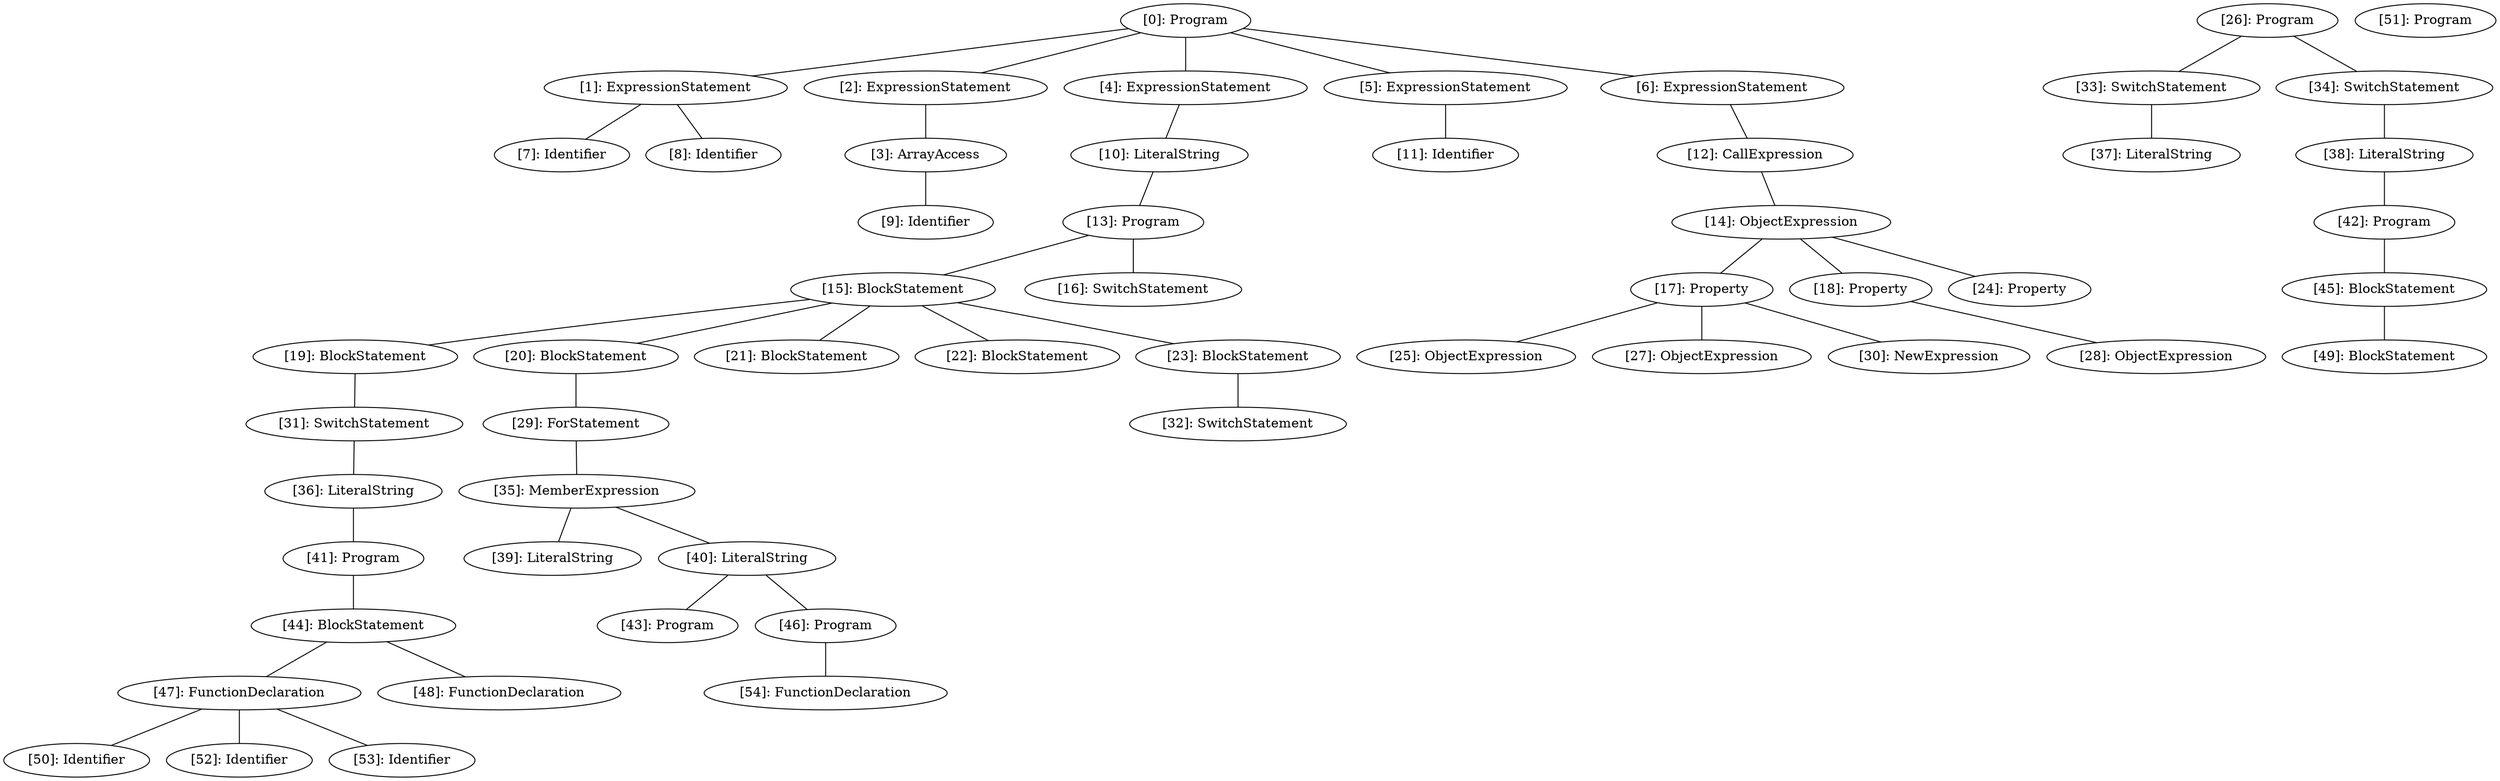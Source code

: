 // Result
graph {
	0 [label="[0]: Program"]
	1 [label="[1]: ExpressionStatement"]
	2 [label="[2]: ExpressionStatement"]
	3 [label="[3]: ArrayAccess"]
	4 [label="[4]: ExpressionStatement"]
	5 [label="[5]: ExpressionStatement"]
	6 [label="[6]: ExpressionStatement"]
	7 [label="[7]: Identifier"]
	8 [label="[8]: Identifier"]
	9 [label="[9]: Identifier"]
	10 [label="[10]: LiteralString"]
	11 [label="[11]: Identifier"]
	12 [label="[12]: CallExpression"]
	13 [label="[13]: Program"]
	14 [label="[14]: ObjectExpression"]
	15 [label="[15]: BlockStatement"]
	16 [label="[16]: SwitchStatement"]
	17 [label="[17]: Property"]
	18 [label="[18]: Property"]
	19 [label="[19]: BlockStatement"]
	20 [label="[20]: BlockStatement"]
	21 [label="[21]: BlockStatement"]
	22 [label="[22]: BlockStatement"]
	23 [label="[23]: BlockStatement"]
	24 [label="[24]: Property"]
	25 [label="[25]: ObjectExpression"]
	26 [label="[26]: Program"]
	27 [label="[27]: ObjectExpression"]
	28 [label="[28]: ObjectExpression"]
	29 [label="[29]: ForStatement"]
	30 [label="[30]: NewExpression"]
	31 [label="[31]: SwitchStatement"]
	32 [label="[32]: SwitchStatement"]
	33 [label="[33]: SwitchStatement"]
	34 [label="[34]: SwitchStatement"]
	35 [label="[35]: MemberExpression"]
	36 [label="[36]: LiteralString"]
	37 [label="[37]: LiteralString"]
	38 [label="[38]: LiteralString"]
	39 [label="[39]: LiteralString"]
	40 [label="[40]: LiteralString"]
	41 [label="[41]: Program"]
	42 [label="[42]: Program"]
	43 [label="[43]: Program"]
	44 [label="[44]: BlockStatement"]
	45 [label="[45]: BlockStatement"]
	46 [label="[46]: Program"]
	47 [label="[47]: FunctionDeclaration"]
	48 [label="[48]: FunctionDeclaration"]
	49 [label="[49]: BlockStatement"]
	50 [label="[50]: Identifier"]
	51 [label="[51]: Program"]
	52 [label="[52]: Identifier"]
	53 [label="[53]: Identifier"]
	54 [label="[54]: FunctionDeclaration"]
	0 -- 1
	0 -- 2
	0 -- 4
	0 -- 5
	0 -- 6
	1 -- 7
	1 -- 8
	2 -- 3
	3 -- 9
	4 -- 10
	5 -- 11
	6 -- 12
	10 -- 13
	12 -- 14
	13 -- 15
	13 -- 16
	14 -- 17
	14 -- 18
	14 -- 24
	15 -- 19
	15 -- 20
	15 -- 21
	15 -- 22
	15 -- 23
	17 -- 25
	17 -- 27
	17 -- 30
	18 -- 28
	19 -- 31
	20 -- 29
	23 -- 32
	26 -- 33
	26 -- 34
	29 -- 35
	31 -- 36
	33 -- 37
	34 -- 38
	35 -- 39
	35 -- 40
	36 -- 41
	38 -- 42
	40 -- 43
	40 -- 46
	41 -- 44
	42 -- 45
	44 -- 47
	44 -- 48
	45 -- 49
	46 -- 54
	47 -- 50
	47 -- 52
	47 -- 53
}
